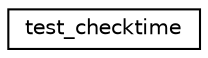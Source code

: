 digraph "Graphical Class Hierarchy"
{
  edge [fontname="Helvetica",fontsize="10",labelfontname="Helvetica",labelfontsize="10"];
  node [fontname="Helvetica",fontsize="10",shape=record];
  rankdir="LR";
  Node0 [label="test_checktime",height=0.2,width=0.4,color="black", fillcolor="white", style="filled",URL="$structtest__checktime.html"];
}
